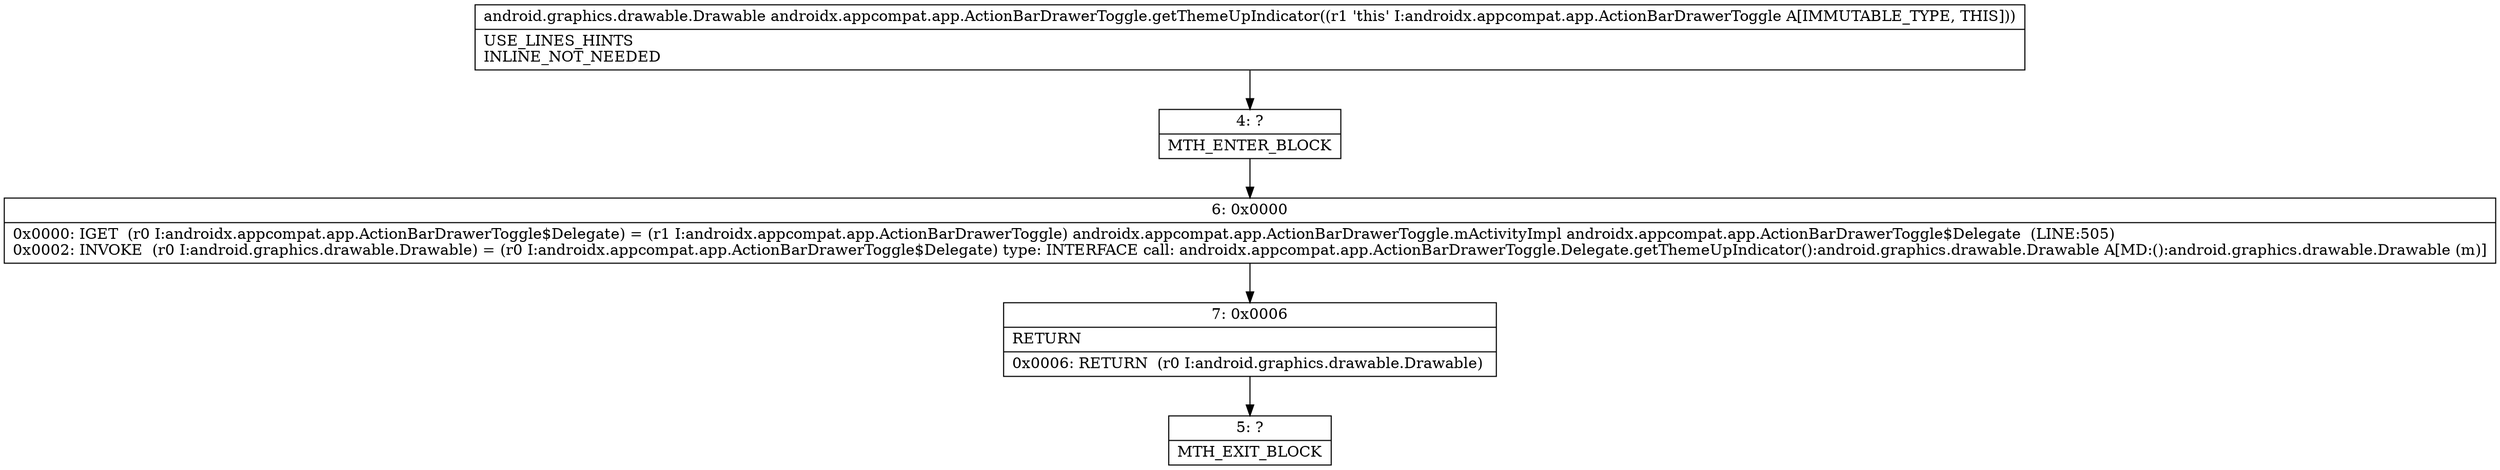 digraph "CFG forandroidx.appcompat.app.ActionBarDrawerToggle.getThemeUpIndicator()Landroid\/graphics\/drawable\/Drawable;" {
Node_4 [shape=record,label="{4\:\ ?|MTH_ENTER_BLOCK\l}"];
Node_6 [shape=record,label="{6\:\ 0x0000|0x0000: IGET  (r0 I:androidx.appcompat.app.ActionBarDrawerToggle$Delegate) = (r1 I:androidx.appcompat.app.ActionBarDrawerToggle) androidx.appcompat.app.ActionBarDrawerToggle.mActivityImpl androidx.appcompat.app.ActionBarDrawerToggle$Delegate  (LINE:505)\l0x0002: INVOKE  (r0 I:android.graphics.drawable.Drawable) = (r0 I:androidx.appcompat.app.ActionBarDrawerToggle$Delegate) type: INTERFACE call: androidx.appcompat.app.ActionBarDrawerToggle.Delegate.getThemeUpIndicator():android.graphics.drawable.Drawable A[MD:():android.graphics.drawable.Drawable (m)]\l}"];
Node_7 [shape=record,label="{7\:\ 0x0006|RETURN\l|0x0006: RETURN  (r0 I:android.graphics.drawable.Drawable) \l}"];
Node_5 [shape=record,label="{5\:\ ?|MTH_EXIT_BLOCK\l}"];
MethodNode[shape=record,label="{android.graphics.drawable.Drawable androidx.appcompat.app.ActionBarDrawerToggle.getThemeUpIndicator((r1 'this' I:androidx.appcompat.app.ActionBarDrawerToggle A[IMMUTABLE_TYPE, THIS]))  | USE_LINES_HINTS\lINLINE_NOT_NEEDED\l}"];
MethodNode -> Node_4;Node_4 -> Node_6;
Node_6 -> Node_7;
Node_7 -> Node_5;
}

